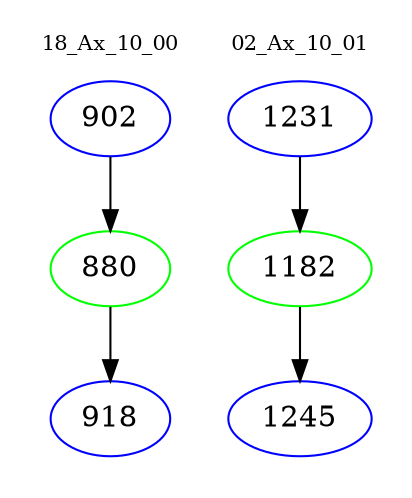 digraph{
subgraph cluster_0 {
color = white
label = "18_Ax_10_00";
fontsize=10;
T0_902 [label="902", color="blue"]
T0_902 -> T0_880 [color="black"]
T0_880 [label="880", color="green"]
T0_880 -> T0_918 [color="black"]
T0_918 [label="918", color="blue"]
}
subgraph cluster_1 {
color = white
label = "02_Ax_10_01";
fontsize=10;
T1_1231 [label="1231", color="blue"]
T1_1231 -> T1_1182 [color="black"]
T1_1182 [label="1182", color="green"]
T1_1182 -> T1_1245 [color="black"]
T1_1245 [label="1245", color="blue"]
}
}
